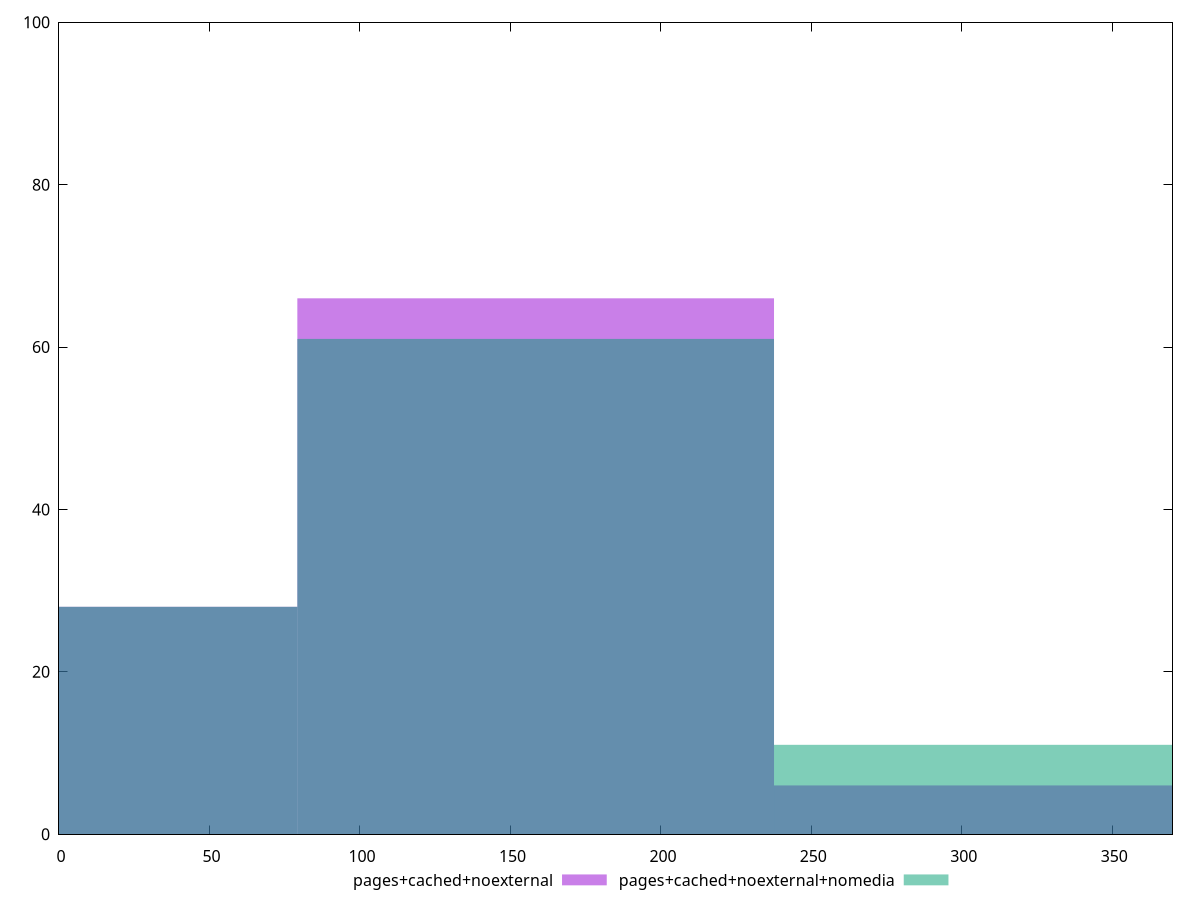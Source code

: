reset

$pagesCachedNoexternal <<EOF
158.39253390494568 66
0 28
316.78506780989136 6
EOF

$pagesCachedNoexternalNomedia <<EOF
0 28
158.39253390494568 61
316.78506780989136 11
EOF

set key outside below
set boxwidth 158.39253390494568
set xrange [0:370]
set yrange [0:100]
set trange [0:100]
set style fill transparent solid 0.5 noborder
set terminal svg size 640, 500 enhanced background rgb 'white'
set output "reprap/unused-css-rules/comparison/histogram/2_vs_3.svg"

plot $pagesCachedNoexternal title "pages+cached+noexternal" with boxes, \
     $pagesCachedNoexternalNomedia title "pages+cached+noexternal+nomedia" with boxes

reset
